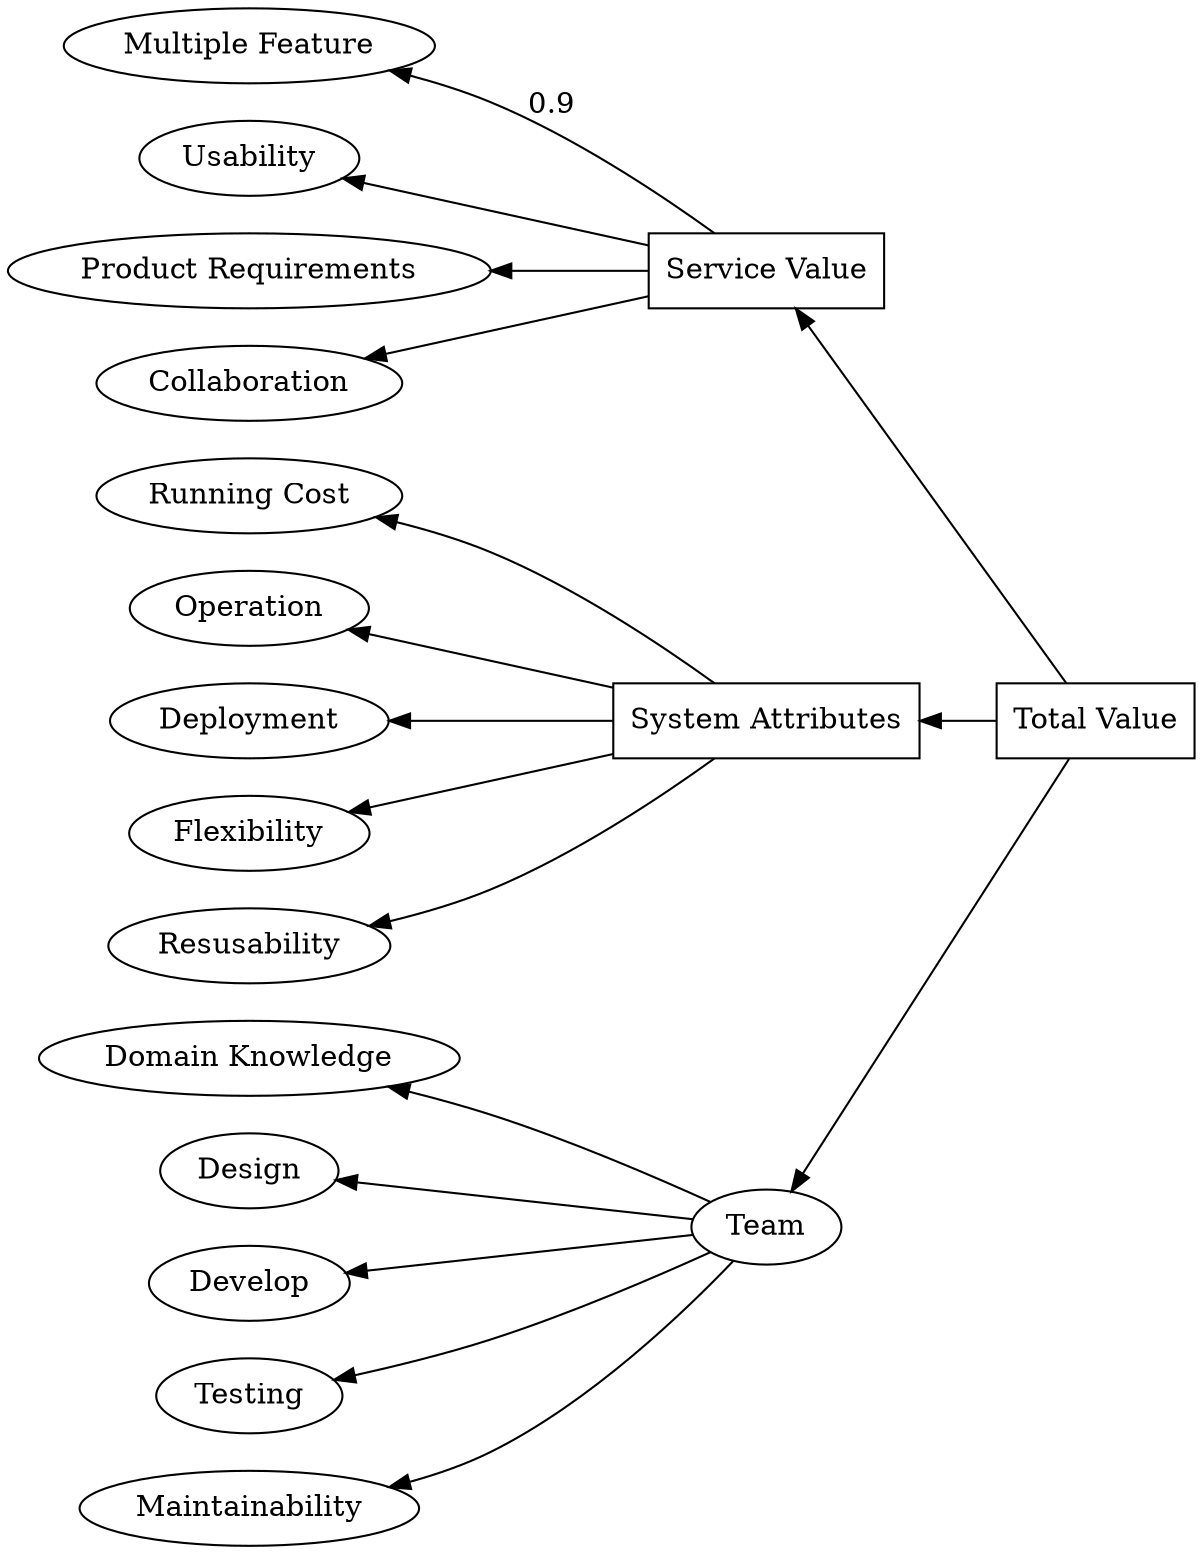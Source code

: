 digraph SysAttrSem {
rankdir="RL"
#layout=neato
node [shape=box]; srvv; sysa; values;
node [shape=ellipse];


{
  mulf [label="Multiple Feature"];
  uz [label="Usability"];
  pdr [label="Product Requirements"];
  col [label="Collaboration"]

  srvv [label="Service Value"];

  srvv -> mulf [label="0.9"];
  srvv -> uz;
  srvv -> pdr;
  srvv -> col;
}

{
   cost [label="Running Cost"];
   op [label="Operation"];
   dp [label="Deployment"];
   fx [label="Flexibility"];
   ru [label="Resusability"];


   sysa [label="System Attributes"];

   sysa -> cost;
   sysa -> op;
   sysa -> dp;
   sysa -> fx;
   sysa -> ru;
}

{
    kw [label="Domain Knowledge"];
    dzn [label="Design"];
    dev [label="Develop"];
    test [label="Testing"];
    mt [label="Maintainability"];

    tm [label="Team"];

    tm -> kw;
    tm -> dzn;
    tm -> dev;
    tm -> test;
    tm -> mt;
}


values [label="Total Value"];


values -> srvv;
values -> sysa;
values -> tm;

}